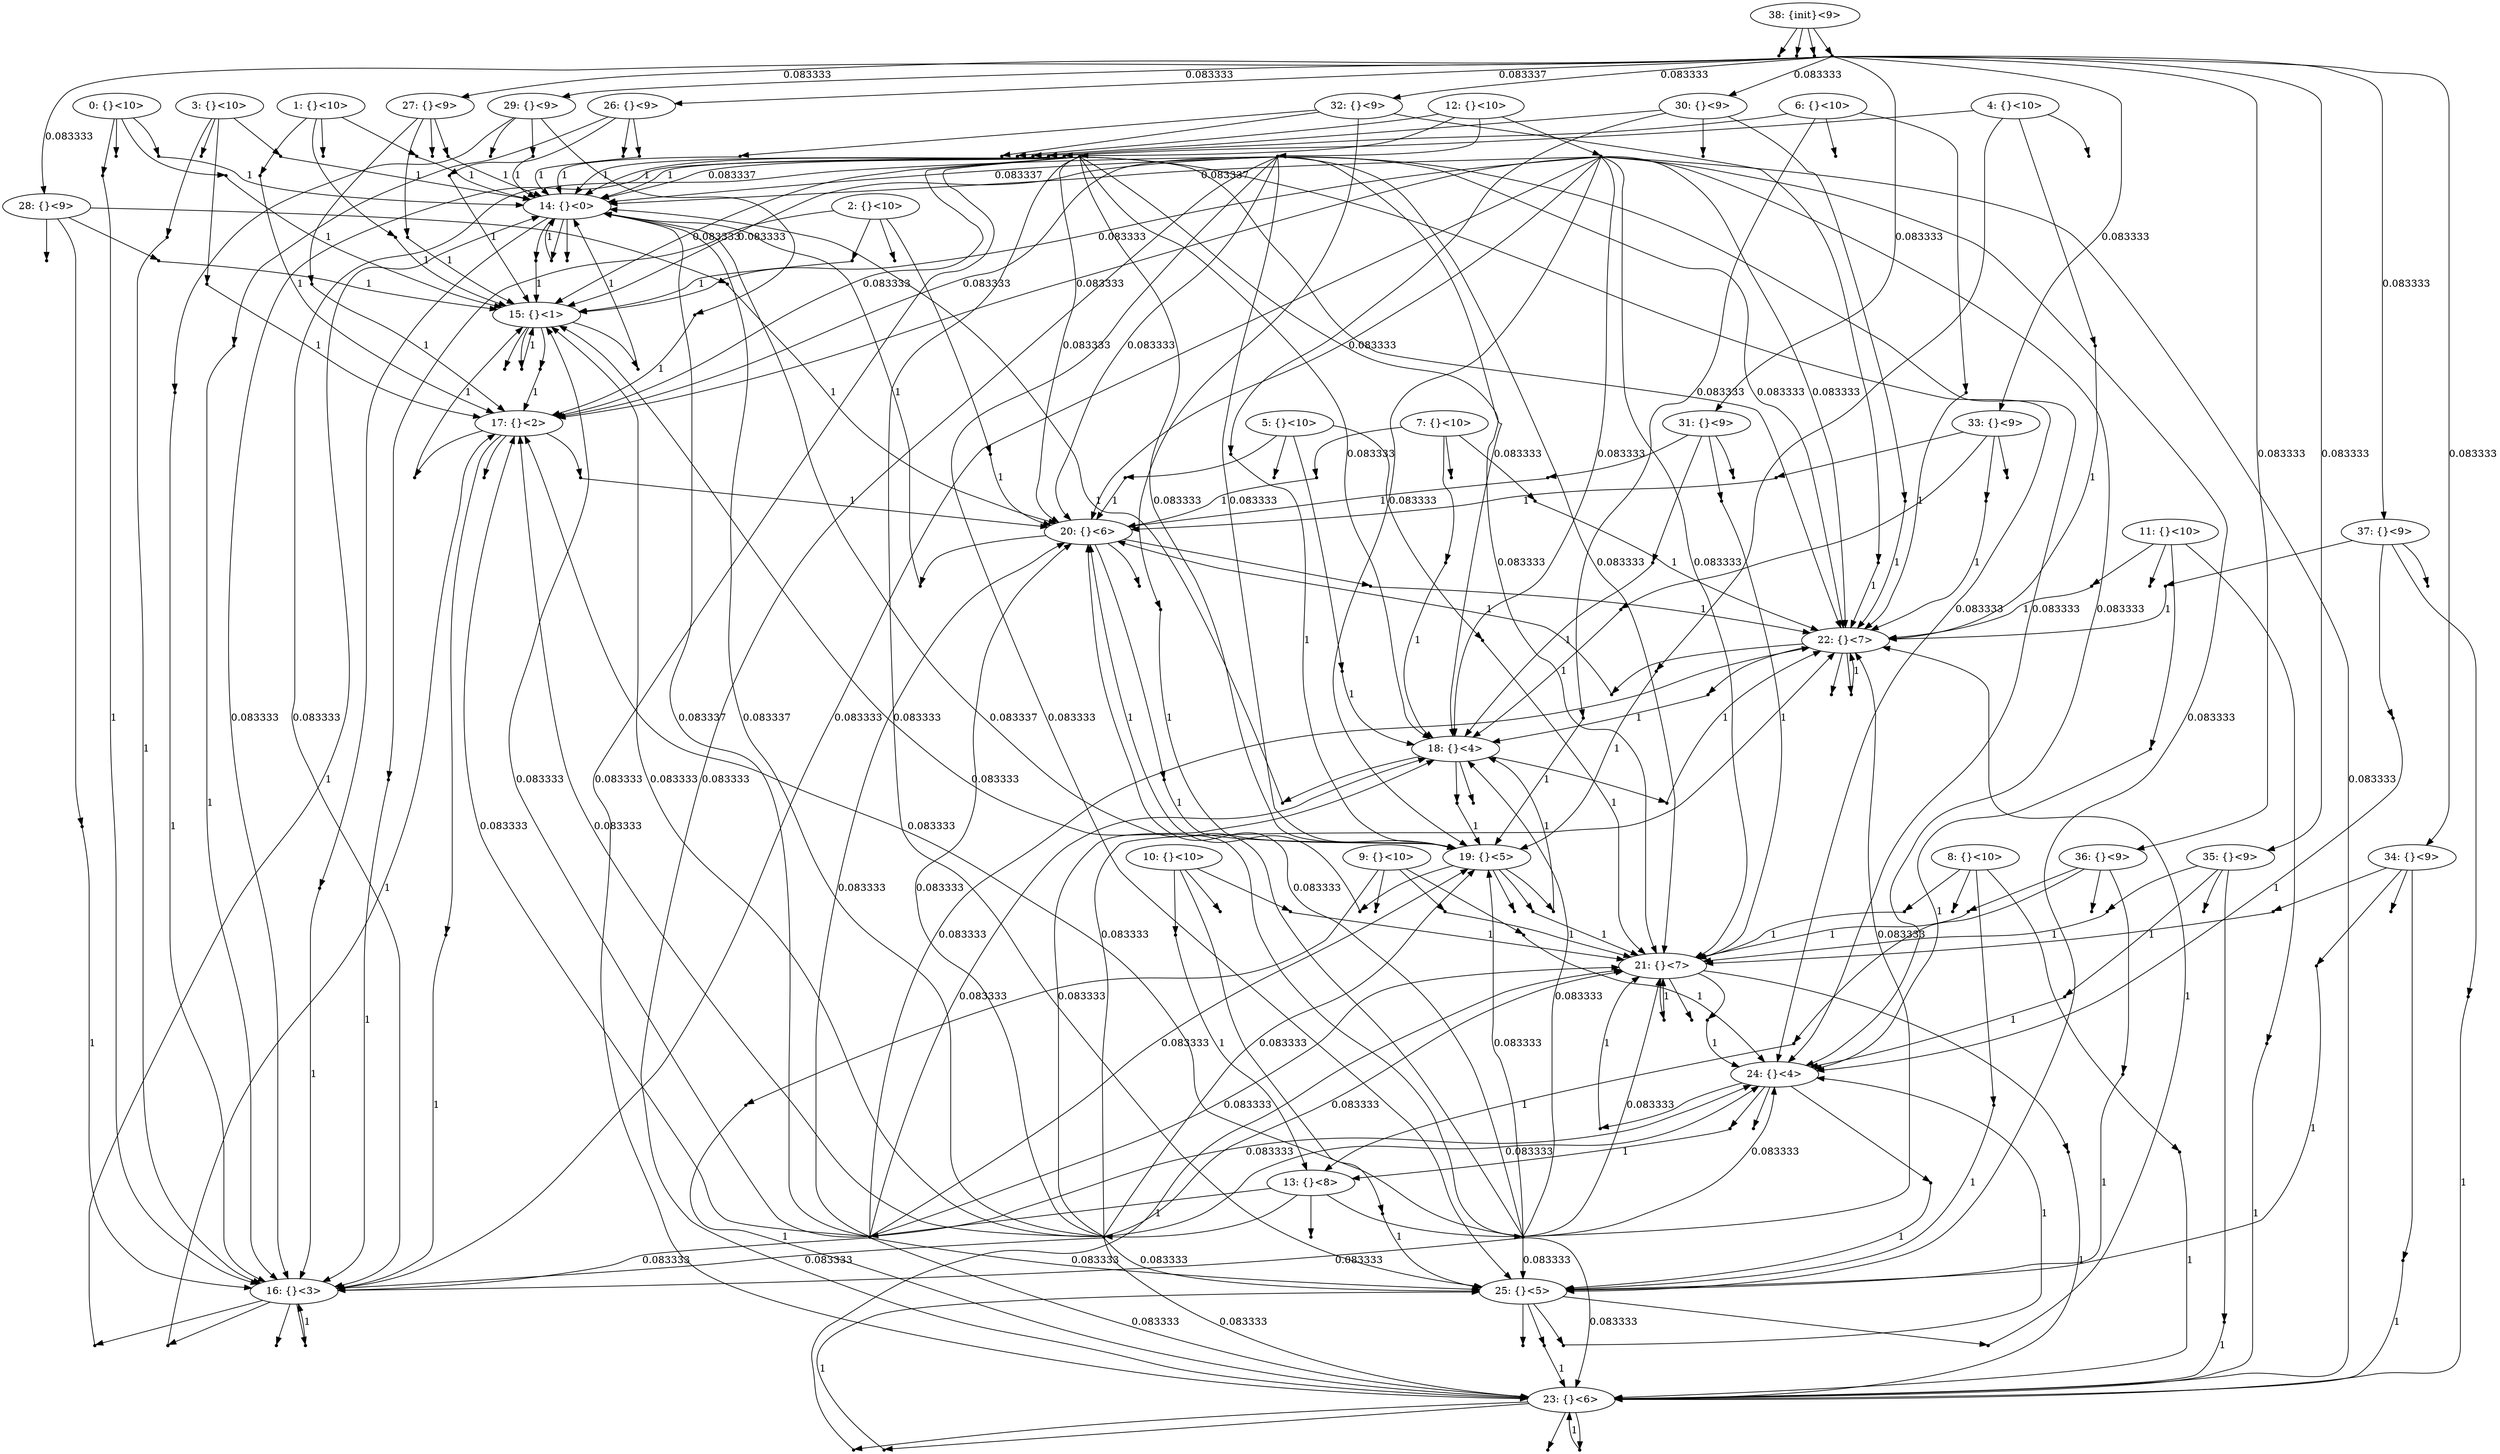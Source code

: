 digraph model {
	0 [ label = "0: {}<10>" ];
	1 [ label = "1: {}<10>" ];
	2 [ label = "2: {}<10>" ];
	3 [ label = "3: {}<10>" ];
	4 [ label = "4: {}<10>" ];
	5 [ label = "5: {}<10>" ];
	6 [ label = "6: {}<10>" ];
	7 [ label = "7: {}<10>" ];
	8 [ label = "8: {}<10>" ];
	9 [ label = "9: {}<10>" ];
	10 [ label = "10: {}<10>" ];
	11 [ label = "11: {}<10>" ];
	12 [ label = "12: {}<10>" ];
	13 [ label = "13: {}<8>" ];
	14 [ label = "14: {}<0>" ];
	15 [ label = "15: {}<1>" ];
	16 [ label = "16: {}<3>" ];
	17 [ label = "17: {}<2>" ];
	18 [ label = "18: {}<4>" ];
	19 [ label = "19: {}<5>" ];
	20 [ label = "20: {}<6>" ];
	21 [ label = "21: {}<7>" ];
	22 [ label = "22: {}<7>" ];
	23 [ label = "23: {}<6>" ];
	24 [ label = "24: {}<4>" ];
	25 [ label = "25: {}<5>" ];
	26 [ label = "26: {}<9>" ];
	27 [ label = "27: {}<9>" ];
	28 [ label = "28: {}<9>" ];
	29 [ label = "29: {}<9>" ];
	30 [ label = "30: {}<9>" ];
	31 [ label = "31: {}<9>" ];
	32 [ label = "32: {}<9>" ];
	33 [ label = "33: {}<9>" ];
	34 [ label = "34: {}<9>" ];
	35 [ label = "35: {}<9>" ];
	36 [ label = "36: {}<9>" ];
	37 [ label = "37: {}<9>" ];
	38 [ label = "38: {init}<9>" ];
	"0c0" [shape = "point"];
	0 -> "0c0";
	"0c0" -> 14 [ label= "1" ];
	"0c1" [shape = "point"];
	0 -> "0c1";
	"0c1" -> 15 [ label= "1" ];
	"0c2" [shape = "point"];
	0 -> "0c2";
	"0c2" -> 16 [ label= "1" ];
	"0c3" [shape = "point"];
	0 -> "0c3";
	"1c0" [shape = "point"];
	1 -> "1c0";
	"1c0" -> 15 [ label= "1" ];
	"1c1" [shape = "point"];
	1 -> "1c1";
	"1c1" -> 17 [ label= "1" ];
	"1c2" [shape = "point"];
	1 -> "1c2";
	"1c2" -> 14 [ label= "1" ];
	"1c3" [shape = "point"];
	1 -> "1c3";
	"2c0" [shape = "point"];
	2 -> "2c0";
	"2c0" -> 20 [ label= "1" ];
	"2c1" [shape = "point"];
	2 -> "2c1";
	"2c1" -> 16 [ label= "1" ];
	"2c2" [shape = "point"];
	2 -> "2c2";
	"2c2" -> 15 [ label= "1" ];
	"2c3" [shape = "point"];
	2 -> "2c3";
	"3c0" [shape = "point"];
	3 -> "3c0";
	"3c0" -> 16 [ label= "1" ];
	"3c1" [shape = "point"];
	3 -> "3c1";
	"3c1" -> 14 [ label= "1" ];
	"3c2" [shape = "point"];
	3 -> "3c2";
	"3c2" -> 17 [ label= "1" ];
	"3c3" [shape = "point"];
	3 -> "3c3";
	"4c0" [shape = "point"];
	4 -> "4c0";
	"4c0" -> 14 [ label= "1" ];
	"4c1" [shape = "point"];
	4 -> "4c1";
	"4c1" -> 19 [ label= "1" ];
	"4c2" [shape = "point"];
	4 -> "4c2";
	"4c2" -> 22 [ label= "1" ];
	"4c3" [shape = "point"];
	4 -> "4c3";
	"5c0" [shape = "point"];
	5 -> "5c0";
	"5c0" -> 21 [ label= "1" ];
	"5c1" [shape = "point"];
	5 -> "5c1";
	"5c1" -> 20 [ label= "1" ];
	"5c2" [shape = "point"];
	5 -> "5c2";
	"5c2" -> 18 [ label= "1" ];
	"5c3" [shape = "point"];
	5 -> "5c3";
	"6c0" [shape = "point"];
	6 -> "6c0";
	"6c0" -> 14 [ label= "1" ];
	"6c1" [shape = "point"];
	6 -> "6c1";
	"6c1" -> 22 [ label= "1" ];
	"6c2" [shape = "point"];
	6 -> "6c2";
	"6c2" -> 19 [ label= "1" ];
	"6c3" [shape = "point"];
	6 -> "6c3";
	"7c0" [shape = "point"];
	7 -> "7c0";
	"7c0" -> 22 [ label= "1" ];
	"7c1" [shape = "point"];
	7 -> "7c1";
	"7c1" -> 18 [ label= "1" ];
	"7c2" [shape = "point"];
	7 -> "7c2";
	"7c2" -> 20 [ label= "1" ];
	"7c3" [shape = "point"];
	7 -> "7c3";
	"8c0" [shape = "point"];
	8 -> "8c0";
	"8c0" -> 23 [ label= "1" ];
	"8c1" [shape = "point"];
	8 -> "8c1";
	"8c1" -> 21 [ label= "1" ];
	"8c2" [shape = "point"];
	8 -> "8c2";
	"8c2" -> 25 [ label= "1" ];
	"8c3" [shape = "point"];
	8 -> "8c3";
	"9c0" [shape = "point"];
	9 -> "9c0";
	"9c0" -> 21 [ label= "1" ];
	"9c1" [shape = "point"];
	9 -> "9c1";
	"9c1" -> 24 [ label= "1" ];
	"9c2" [shape = "point"];
	9 -> "9c2";
	"9c2" -> 23 [ label= "1" ];
	"9c3" [shape = "point"];
	9 -> "9c3";
	"10c0" [shape = "point"];
	10 -> "10c0";
	"10c0" -> 13 [ label= "1" ];
	"10c1" [shape = "point"];
	10 -> "10c1";
	"10c1" -> 25 [ label= "1" ];
	"10c2" [shape = "point"];
	10 -> "10c2";
	"10c2" -> 21 [ label= "1" ];
	"10c3" [shape = "point"];
	10 -> "10c3";
	"11c0" [shape = "point"];
	11 -> "11c0";
	"11c0" -> 22 [ label= "1" ];
	"11c1" [shape = "point"];
	11 -> "11c1";
	"11c1" -> 23 [ label= "1" ];
	"11c2" [shape = "point"];
	11 -> "11c2";
	"11c2" -> 24 [ label= "1" ];
	"11c3" [shape = "point"];
	11 -> "11c3";
	"12c0" [shape = "point"];
	12 -> "12c0";
	"12c0" -> 14 [ label= "0.083337" ];
	"12c0" -> 15 [ label= "0.083333" ];
	"12c0" -> 16 [ label= "0.083333" ];
	"12c0" -> 17 [ label= "0.083333" ];
	"12c0" -> 18 [ label= "0.083333" ];
	"12c0" -> 19 [ label= "0.083333" ];
	"12c0" -> 20 [ label= "0.083333" ];
	"12c0" -> 21 [ label= "0.083333" ];
	"12c0" -> 22 [ label= "0.083333" ];
	"12c0" -> 23 [ label= "0.083333" ];
	"12c0" -> 24 [ label= "0.083333" ];
	"12c0" -> 25 [ label= "0.083333" ];
	"12c1" [shape = "point"];
	12 -> "12c1";
	"12c1" -> 14 [ label= "0.083337" ];
	"12c1" -> 15 [ label= "0.083333" ];
	"12c1" -> 16 [ label= "0.083333" ];
	"12c1" -> 17 [ label= "0.083333" ];
	"12c1" -> 18 [ label= "0.083333" ];
	"12c1" -> 19 [ label= "0.083333" ];
	"12c1" -> 20 [ label= "0.083333" ];
	"12c1" -> 21 [ label= "0.083333" ];
	"12c1" -> 22 [ label= "0.083333" ];
	"12c1" -> 23 [ label= "0.083333" ];
	"12c1" -> 24 [ label= "0.083333" ];
	"12c1" -> 25 [ label= "0.083333" ];
	"12c2" [shape = "point"];
	12 -> "12c2";
	"12c2" -> 14 [ label= "0.083337" ];
	"12c2" -> 15 [ label= "0.083333" ];
	"12c2" -> 16 [ label= "0.083333" ];
	"12c2" -> 17 [ label= "0.083333" ];
	"12c2" -> 18 [ label= "0.083333" ];
	"12c2" -> 19 [ label= "0.083333" ];
	"12c2" -> 20 [ label= "0.083333" ];
	"12c2" -> 21 [ label= "0.083333" ];
	"12c2" -> 22 [ label= "0.083333" ];
	"12c2" -> 23 [ label= "0.083333" ];
	"12c2" -> 24 [ label= "0.083333" ];
	"12c2" -> 25 [ label= "0.083333" ];
	"12c3" [shape = "point"];
	12 -> "12c3";
	"13c0" [shape = "point"];
	13 -> "13c0";
	"13c0" -> 14 [ label= "0.083337" ];
	"13c0" -> 15 [ label= "0.083333" ];
	"13c0" -> 16 [ label= "0.083333" ];
	"13c0" -> 17 [ label= "0.083333" ];
	"13c0" -> 18 [ label= "0.083333" ];
	"13c0" -> 19 [ label= "0.083333" ];
	"13c0" -> 20 [ label= "0.083333" ];
	"13c0" -> 21 [ label= "0.083333" ];
	"13c0" -> 22 [ label= "0.083333" ];
	"13c0" -> 23 [ label= "0.083333" ];
	"13c0" -> 24 [ label= "0.083333" ];
	"13c0" -> 25 [ label= "0.083333" ];
	"13c1" [shape = "point"];
	13 -> "13c1";
	"13c1" -> 14 [ label= "0.083337" ];
	"13c1" -> 15 [ label= "0.083333" ];
	"13c1" -> 16 [ label= "0.083333" ];
	"13c1" -> 17 [ label= "0.083333" ];
	"13c1" -> 18 [ label= "0.083333" ];
	"13c1" -> 19 [ label= "0.083333" ];
	"13c1" -> 20 [ label= "0.083333" ];
	"13c1" -> 21 [ label= "0.083333" ];
	"13c1" -> 22 [ label= "0.083333" ];
	"13c1" -> 23 [ label= "0.083333" ];
	"13c1" -> 24 [ label= "0.083333" ];
	"13c1" -> 25 [ label= "0.083333" ];
	"13c2" [shape = "point"];
	13 -> "13c2";
	"13c2" -> 14 [ label= "0.083337" ];
	"13c2" -> 15 [ label= "0.083333" ];
	"13c2" -> 16 [ label= "0.083333" ];
	"13c2" -> 17 [ label= "0.083333" ];
	"13c2" -> 18 [ label= "0.083333" ];
	"13c2" -> 19 [ label= "0.083333" ];
	"13c2" -> 20 [ label= "0.083333" ];
	"13c2" -> 21 [ label= "0.083333" ];
	"13c2" -> 22 [ label= "0.083333" ];
	"13c2" -> 23 [ label= "0.083333" ];
	"13c2" -> 24 [ label= "0.083333" ];
	"13c2" -> 25 [ label= "0.083333" ];
	"13c3" [shape = "point"];
	13 -> "13c3";
	"14c0" [shape = "point"];
	14 -> "14c0";
	"14c0" -> 14 [ label= "1" ];
	"14c1" [shape = "point"];
	14 -> "14c1";
	"14c1" -> 15 [ label= "1" ];
	"14c2" [shape = "point"];
	14 -> "14c2";
	"14c2" -> 16 [ label= "1" ];
	"14c3" [shape = "point"];
	14 -> "14c3";
	"15c0" [shape = "point"];
	15 -> "15c0";
	"15c0" -> 15 [ label= "1" ];
	"15c1" [shape = "point"];
	15 -> "15c1";
	"15c1" -> 17 [ label= "1" ];
	"15c2" [shape = "point"];
	15 -> "15c2";
	"15c2" -> 14 [ label= "1" ];
	"15c3" [shape = "point"];
	15 -> "15c3";
	"16c0" [shape = "point"];
	16 -> "16c0";
	"16c0" -> 16 [ label= "1" ];
	"16c1" [shape = "point"];
	16 -> "16c1";
	"16c1" -> 14 [ label= "1" ];
	"16c2" [shape = "point"];
	16 -> "16c2";
	"16c2" -> 17 [ label= "1" ];
	"16c3" [shape = "point"];
	16 -> "16c3";
	"17c0" [shape = "point"];
	17 -> "17c0";
	"17c0" -> 20 [ label= "1" ];
	"17c1" [shape = "point"];
	17 -> "17c1";
	"17c1" -> 16 [ label= "1" ];
	"17c2" [shape = "point"];
	17 -> "17c2";
	"17c2" -> 15 [ label= "1" ];
	"17c3" [shape = "point"];
	17 -> "17c3";
	"18c0" [shape = "point"];
	18 -> "18c0";
	"18c0" -> 14 [ label= "1" ];
	"18c1" [shape = "point"];
	18 -> "18c1";
	"18c1" -> 19 [ label= "1" ];
	"18c2" [shape = "point"];
	18 -> "18c2";
	"18c2" -> 22 [ label= "1" ];
	"18c3" [shape = "point"];
	18 -> "18c3";
	"19c0" [shape = "point"];
	19 -> "19c0";
	"19c0" -> 21 [ label= "1" ];
	"19c1" [shape = "point"];
	19 -> "19c1";
	"19c1" -> 20 [ label= "1" ];
	"19c2" [shape = "point"];
	19 -> "19c2";
	"19c2" -> 18 [ label= "1" ];
	"19c3" [shape = "point"];
	19 -> "19c3";
	"20c0" [shape = "point"];
	20 -> "20c0";
	"20c0" -> 14 [ label= "1" ];
	"20c1" [shape = "point"];
	20 -> "20c1";
	"20c1" -> 22 [ label= "1" ];
	"20c2" [shape = "point"];
	20 -> "20c2";
	"20c2" -> 19 [ label= "1" ];
	"20c3" [shape = "point"];
	20 -> "20c3";
	"21c0" [shape = "point"];
	21 -> "21c0";
	"21c0" -> 21 [ label= "1" ];
	"21c1" [shape = "point"];
	21 -> "21c1";
	"21c1" -> 24 [ label= "1" ];
	"21c2" [shape = "point"];
	21 -> "21c2";
	"21c2" -> 23 [ label= "1" ];
	"21c3" [shape = "point"];
	21 -> "21c3";
	"22c0" [shape = "point"];
	22 -> "22c0";
	"22c0" -> 22 [ label= "1" ];
	"22c1" [shape = "point"];
	22 -> "22c1";
	"22c1" -> 18 [ label= "1" ];
	"22c2" [shape = "point"];
	22 -> "22c2";
	"22c2" -> 20 [ label= "1" ];
	"22c3" [shape = "point"];
	22 -> "22c3";
	"23c0" [shape = "point"];
	23 -> "23c0";
	"23c0" -> 23 [ label= "1" ];
	"23c1" [shape = "point"];
	23 -> "23c1";
	"23c1" -> 21 [ label= "1" ];
	"23c2" [shape = "point"];
	23 -> "23c2";
	"23c2" -> 25 [ label= "1" ];
	"23c3" [shape = "point"];
	23 -> "23c3";
	"24c0" [shape = "point"];
	24 -> "24c0";
	"24c0" -> 13 [ label= "1" ];
	"24c1" [shape = "point"];
	24 -> "24c1";
	"24c1" -> 25 [ label= "1" ];
	"24c2" [shape = "point"];
	24 -> "24c2";
	"24c2" -> 21 [ label= "1" ];
	"24c3" [shape = "point"];
	24 -> "24c3";
	"25c0" [shape = "point"];
	25 -> "25c0";
	"25c0" -> 22 [ label= "1" ];
	"25c1" [shape = "point"];
	25 -> "25c1";
	"25c1" -> 23 [ label= "1" ];
	"25c2" [shape = "point"];
	25 -> "25c2";
	"25c2" -> 24 [ label= "1" ];
	"25c3" [shape = "point"];
	25 -> "25c3";
	"26c0" [shape = "point"];
	26 -> "26c0";
	"26c0" -> 14 [ label= "1" ];
	"26c1" [shape = "point"];
	26 -> "26c1";
	"26c1" -> 15 [ label= "1" ];
	"26c2" [shape = "point"];
	26 -> "26c2";
	"26c2" -> 16 [ label= "1" ];
	"26c3" [shape = "point"];
	26 -> "26c3";
	"27c0" [shape = "point"];
	27 -> "27c0";
	"27c0" -> 15 [ label= "1" ];
	"27c1" [shape = "point"];
	27 -> "27c1";
	"27c1" -> 17 [ label= "1" ];
	"27c2" [shape = "point"];
	27 -> "27c2";
	"27c2" -> 14 [ label= "1" ];
	"27c3" [shape = "point"];
	27 -> "27c3";
	"28c0" [shape = "point"];
	28 -> "28c0";
	"28c0" -> 20 [ label= "1" ];
	"28c1" [shape = "point"];
	28 -> "28c1";
	"28c1" -> 16 [ label= "1" ];
	"28c2" [shape = "point"];
	28 -> "28c2";
	"28c2" -> 15 [ label= "1" ];
	"28c3" [shape = "point"];
	28 -> "28c3";
	"29c0" [shape = "point"];
	29 -> "29c0";
	"29c0" -> 16 [ label= "1" ];
	"29c1" [shape = "point"];
	29 -> "29c1";
	"29c1" -> 14 [ label= "1" ];
	"29c2" [shape = "point"];
	29 -> "29c2";
	"29c2" -> 17 [ label= "1" ];
	"29c3" [shape = "point"];
	29 -> "29c3";
	"30c0" [shape = "point"];
	30 -> "30c0";
	"30c0" -> 14 [ label= "1" ];
	"30c1" [shape = "point"];
	30 -> "30c1";
	"30c1" -> 19 [ label= "1" ];
	"30c2" [shape = "point"];
	30 -> "30c2";
	"30c2" -> 22 [ label= "1" ];
	"30c3" [shape = "point"];
	30 -> "30c3";
	"31c0" [shape = "point"];
	31 -> "31c0";
	"31c0" -> 21 [ label= "1" ];
	"31c1" [shape = "point"];
	31 -> "31c1";
	"31c1" -> 20 [ label= "1" ];
	"31c2" [shape = "point"];
	31 -> "31c2";
	"31c2" -> 18 [ label= "1" ];
	"31c3" [shape = "point"];
	31 -> "31c3";
	"32c0" [shape = "point"];
	32 -> "32c0";
	"32c0" -> 14 [ label= "1" ];
	"32c1" [shape = "point"];
	32 -> "32c1";
	"32c1" -> 22 [ label= "1" ];
	"32c2" [shape = "point"];
	32 -> "32c2";
	"32c2" -> 19 [ label= "1" ];
	"32c3" [shape = "point"];
	32 -> "32c3";
	"33c0" [shape = "point"];
	33 -> "33c0";
	"33c0" -> 22 [ label= "1" ];
	"33c1" [shape = "point"];
	33 -> "33c1";
	"33c1" -> 18 [ label= "1" ];
	"33c2" [shape = "point"];
	33 -> "33c2";
	"33c2" -> 20 [ label= "1" ];
	"33c3" [shape = "point"];
	33 -> "33c3";
	"34c0" [shape = "point"];
	34 -> "34c0";
	"34c0" -> 23 [ label= "1" ];
	"34c1" [shape = "point"];
	34 -> "34c1";
	"34c1" -> 21 [ label= "1" ];
	"34c2" [shape = "point"];
	34 -> "34c2";
	"34c2" -> 25 [ label= "1" ];
	"34c3" [shape = "point"];
	34 -> "34c3";
	"35c0" [shape = "point"];
	35 -> "35c0";
	"35c0" -> 21 [ label= "1" ];
	"35c1" [shape = "point"];
	35 -> "35c1";
	"35c1" -> 24 [ label= "1" ];
	"35c2" [shape = "point"];
	35 -> "35c2";
	"35c2" -> 23 [ label= "1" ];
	"35c3" [shape = "point"];
	35 -> "35c3";
	"36c0" [shape = "point"];
	36 -> "36c0";
	"36c0" -> 13 [ label= "1" ];
	"36c1" [shape = "point"];
	36 -> "36c1";
	"36c1" -> 25 [ label= "1" ];
	"36c2" [shape = "point"];
	36 -> "36c2";
	"36c2" -> 21 [ label= "1" ];
	"36c3" [shape = "point"];
	36 -> "36c3";
	"37c0" [shape = "point"];
	37 -> "37c0";
	"37c0" -> 22 [ label= "1" ];
	"37c1" [shape = "point"];
	37 -> "37c1";
	"37c1" -> 23 [ label= "1" ];
	"37c2" [shape = "point"];
	37 -> "37c2";
	"37c2" -> 24 [ label= "1" ];
	"37c3" [shape = "point"];
	37 -> "37c3";
	"38c0" [shape = "point"];
	38 -> "38c0";
	"38c1" [shape = "point"];
	38 -> "38c1";
	"38c2" [shape = "point"];
	38 -> "38c2";
	"38c3" [shape = "point"];
	38 -> "38c3";
	"38c3" -> 26 [ label= "0.083337" ];
	"38c3" -> 27 [ label= "0.083333" ];
	"38c3" -> 28 [ label= "0.083333" ];
	"38c3" -> 29 [ label= "0.083333" ];
	"38c3" -> 30 [ label= "0.083333" ];
	"38c3" -> 31 [ label= "0.083333" ];
	"38c3" -> 32 [ label= "0.083333" ];
	"38c3" -> 33 [ label= "0.083333" ];
	"38c3" -> 34 [ label= "0.083333" ];
	"38c3" -> 35 [ label= "0.083333" ];
	"38c3" -> 36 [ label= "0.083333" ];
	"38c3" -> 37 [ label= "0.083333" ];
}
